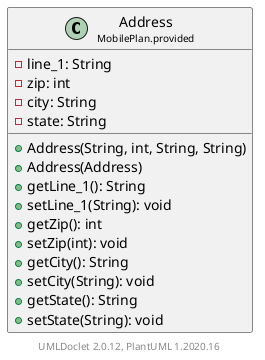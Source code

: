 @startuml
    set namespaceSeparator none
    hide empty fields
    hide empty methods

    class "<size:14>Address\n<size:10>MobilePlan.provided" as MobilePlan.provided.Address [[Address.html]] {
        -line_1: String
        -zip: int
        -city: String
        -state: String
        +Address(String, int, String, String)
        +Address(Address)
        +getLine_1(): String
        +setLine_1(String): void
        +getZip(): int
        +setZip(int): void
        +getCity(): String
        +setCity(String): void
        +getState(): String
        +setState(String): void
    }

    center footer UMLDoclet 2.0.12, PlantUML 1.2020.16
@enduml
